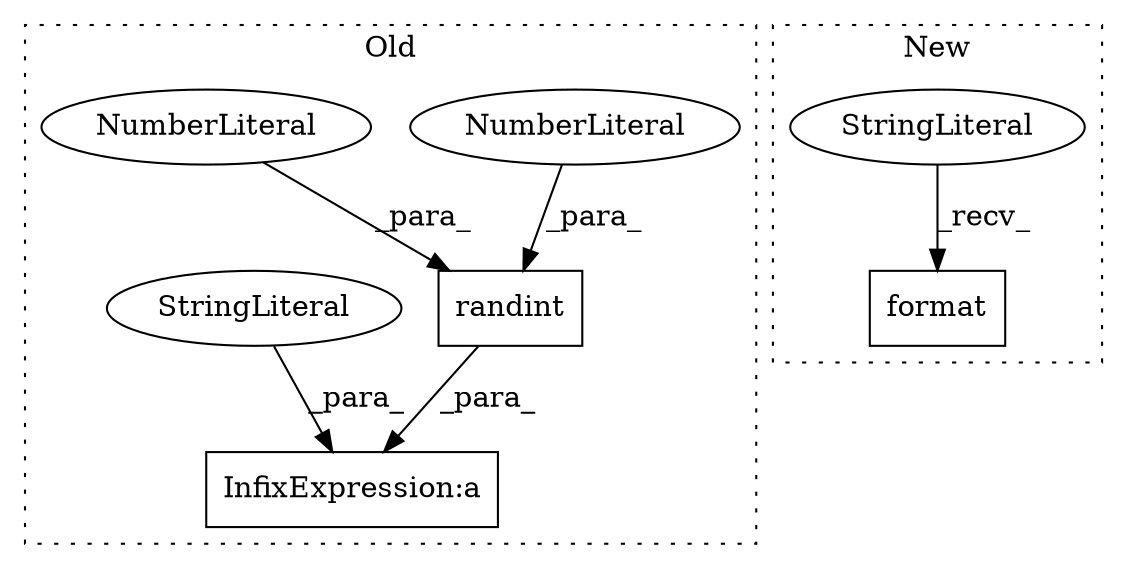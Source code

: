 digraph G {
subgraph cluster0 {
1 [label="randint" a="32" s="327,341" l="8,1" shape="box"];
4 [label="NumberLiteral" a="34" s="337" l="4" shape="ellipse"];
5 [label="NumberLiteral" a="34" s="335" l="1" shape="ellipse"];
6 [label="InfixExpression:a" a="27" s="369" l="3" shape="box"];
7 [label="StringLiteral" a="45" s="355" l="14" shape="ellipse"];
label = "Old";
style="dotted";
}
subgraph cluster1 {
2 [label="format" a="32" s="350,391" l="7,1" shape="box"];
3 [label="StringLiteral" a="45" s="333" l="16" shape="ellipse"];
label = "New";
style="dotted";
}
1 -> 6 [label="_para_"];
3 -> 2 [label="_recv_"];
4 -> 1 [label="_para_"];
5 -> 1 [label="_para_"];
7 -> 6 [label="_para_"];
}